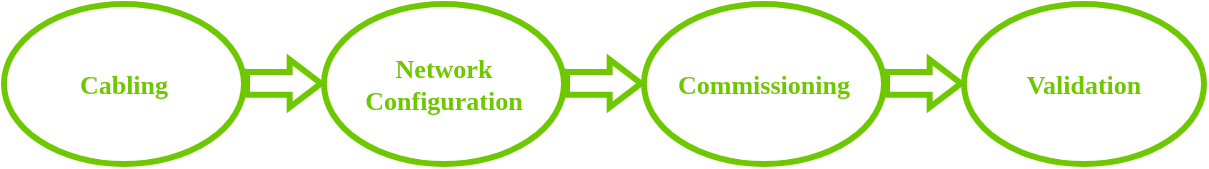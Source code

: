 <mxfile version="22.0.3" type="device">
  <diagram name="Page-1" id="CD-6IvyPRPXAj1BLvwi5">
    <mxGraphModel dx="366" dy="313" grid="1" gridSize="10" guides="1" tooltips="1" connect="1" arrows="1" fold="1" page="1" pageScale="1" pageWidth="827" pageHeight="1169" math="0" shadow="0">
      <root>
        <mxCell id="0" />
        <mxCell id="1" parent="0" />
        <mxCell id="lKnWRd_Wuot1-fTY9fIk-2" value="Cabling" style="ellipse;whiteSpace=wrap;html=1;fontColor=#6DC800;strokeColor=#6DC800;strokeWidth=3;fontSize=13;spacing=2;fontStyle=1;fontFamily=Tahoma;fillColor=none;" parent="1" vertex="1">
          <mxGeometry x="80" y="240" width="120" height="80" as="geometry" />
        </mxCell>
        <mxCell id="lKnWRd_Wuot1-fTY9fIk-3" value="Network&lt;br style=&quot;font-size: 13px;&quot;&gt;Configuration" style="ellipse;whiteSpace=wrap;html=1;fontColor=#6DC800;strokeColor=#6DC800;strokeWidth=3;fontSize=13;spacing=2;fontStyle=1;fontFamily=Tahoma;fillColor=none;" parent="1" vertex="1">
          <mxGeometry x="240" y="240" width="120" height="80" as="geometry" />
        </mxCell>
        <mxCell id="lKnWRd_Wuot1-fTY9fIk-5" value="Commissioning" style="ellipse;whiteSpace=wrap;html=1;fontColor=#6DC800;strokeColor=#6DC800;strokeWidth=3;fontSize=13;spacing=2;fontStyle=1;fontFamily=Tahoma;fillColor=none;" parent="1" vertex="1">
          <mxGeometry x="400" y="240" width="120" height="80" as="geometry" />
        </mxCell>
        <mxCell id="lKnWRd_Wuot1-fTY9fIk-6" value="Validation" style="ellipse;whiteSpace=wrap;html=1;fontColor=#6DC800;strokeColor=#6DC800;strokeWidth=3;fontSize=13;spacing=2;fontStyle=1;fontFamily=Tahoma;fillColor=none;" parent="1" vertex="1">
          <mxGeometry x="560" y="240" width="120" height="80" as="geometry" />
        </mxCell>
        <mxCell id="lKnWRd_Wuot1-fTY9fIk-7" value="" style="endArrow=classic;html=1;rounded=0;strokeColor=#6DC800;strokeWidth=3;shape=flexArrow;width=9.333;endSize=4.223;endWidth=9.556;fillColor=none;" parent="1" edge="1">
          <mxGeometry width="50" height="50" relative="1" as="geometry">
            <mxPoint x="520" y="279.71" as="sourcePoint" />
            <mxPoint x="560" y="279.71" as="targetPoint" />
          </mxGeometry>
        </mxCell>
        <mxCell id="lKnWRd_Wuot1-fTY9fIk-11" value="" style="endArrow=classic;html=1;rounded=0;strokeColor=#6DC800;strokeWidth=3;shape=flexArrow;width=9.333;endSize=4.223;endWidth=9.556;fillColor=none;" parent="1" edge="1">
          <mxGeometry width="50" height="50" relative="1" as="geometry">
            <mxPoint x="360" y="279.71" as="sourcePoint" />
            <mxPoint x="400" y="279.71" as="targetPoint" />
          </mxGeometry>
        </mxCell>
        <mxCell id="lKnWRd_Wuot1-fTY9fIk-12" value="" style="endArrow=classic;html=1;rounded=0;strokeColor=#6DC800;strokeWidth=3;shape=flexArrow;width=9.333;endSize=4.223;endWidth=9.556;fillColor=none;" parent="1" edge="1">
          <mxGeometry width="50" height="50" relative="1" as="geometry">
            <mxPoint x="200" y="279.71" as="sourcePoint" />
            <mxPoint x="240" y="279.71" as="targetPoint" />
          </mxGeometry>
        </mxCell>
      </root>
    </mxGraphModel>
  </diagram>
</mxfile>
